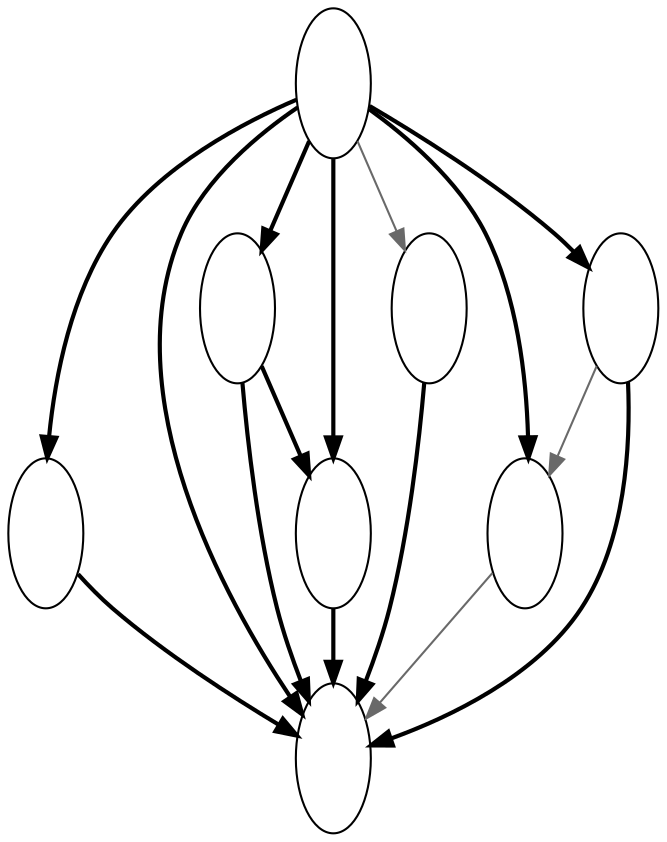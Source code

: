 digraph diagram { 

	  node [shape=ellipse,width=0.5,height=1];
293 [image="/home/granny/quicklisp/local-projects/jeffrey/diagrams/fancy-labels/293.png", label=" "];
293 -> 0 [style=bold];
165 [image="/home/granny/quicklisp/local-projects/jeffrey/diagrams/fancy-labels/165.png", label=" "];
165 -> 327 [style=bold];
165 -> 0 [style=bold];
268 [image="/home/granny/quicklisp/local-projects/jeffrey/diagrams/fancy-labels/268.png", label=" "];
268 -> 0 [color=dimgray];
300 [image="/home/granny/quicklisp/local-projects/jeffrey/diagrams/fancy-labels/300.png", label=" "];
300 -> 0 [style=bold];
327 [image="/home/granny/quicklisp/local-projects/jeffrey/diagrams/fancy-labels/327.png", label=" "];
327 -> 0 [style=bold];
88 [image="/home/granny/quicklisp/local-projects/jeffrey/diagrams/fancy-labels/88.png", label=" "];
88 -> 268 [color=dimgray];
88 -> 0 [style=bold];
1 [image="/home/granny/quicklisp/local-projects/jeffrey/diagrams/fancy-labels/1.png", label=" "];
1 -> 293 [style=bold];
1 -> 165 [style=bold];
1 -> 268 [style=bold];
1 -> 300 [color=dimgray];
1 -> 327 [style=bold];
1 -> 88 [style=bold];
1 -> 0 [style=bold];
0 [image="/home/granny/quicklisp/local-projects/jeffrey/diagrams/fancy-labels/0.png", label=" "];

}